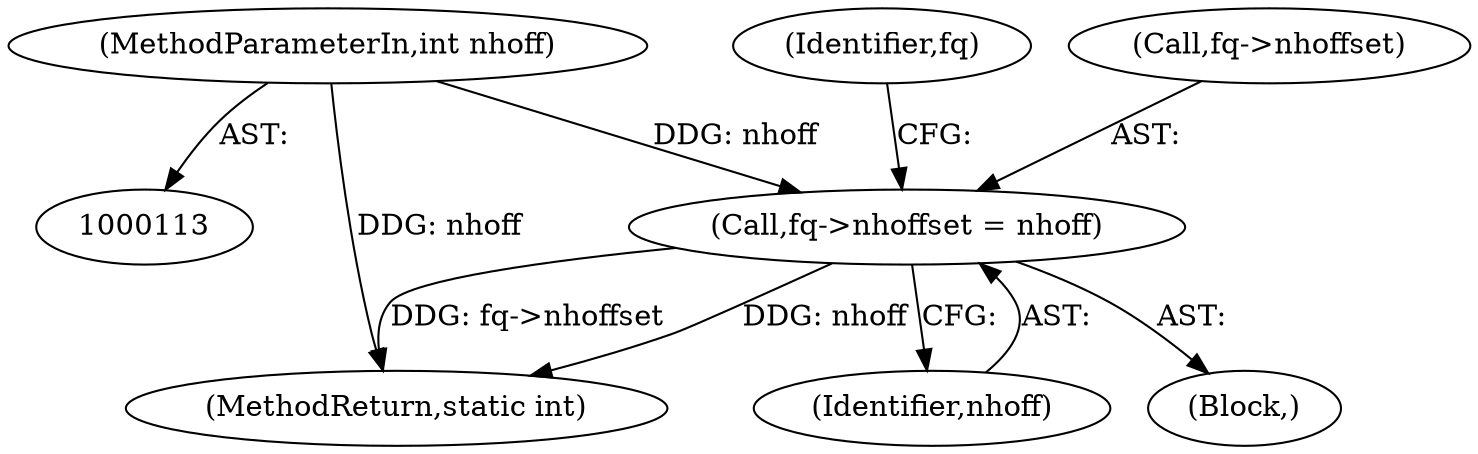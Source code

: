 digraph "0_linux_70789d7052239992824628db8133de08dc78e593_0@pointer" {
"1000515" [label="(Call,fq->nhoffset = nhoff)"];
"1000117" [label="(MethodParameterIn,int nhoff)"];
"1000117" [label="(MethodParameterIn,int nhoff)"];
"1000523" [label="(Identifier,fq)"];
"1000597" [label="(MethodReturn,static int)"];
"1000515" [label="(Call,fq->nhoffset = nhoff)"];
"1000519" [label="(Identifier,nhoff)"];
"1000516" [label="(Call,fq->nhoffset)"];
"1000514" [label="(Block,)"];
"1000515" -> "1000514"  [label="AST: "];
"1000515" -> "1000519"  [label="CFG: "];
"1000516" -> "1000515"  [label="AST: "];
"1000519" -> "1000515"  [label="AST: "];
"1000523" -> "1000515"  [label="CFG: "];
"1000515" -> "1000597"  [label="DDG: nhoff"];
"1000515" -> "1000597"  [label="DDG: fq->nhoffset"];
"1000117" -> "1000515"  [label="DDG: nhoff"];
"1000117" -> "1000113"  [label="AST: "];
"1000117" -> "1000597"  [label="DDG: nhoff"];
}
